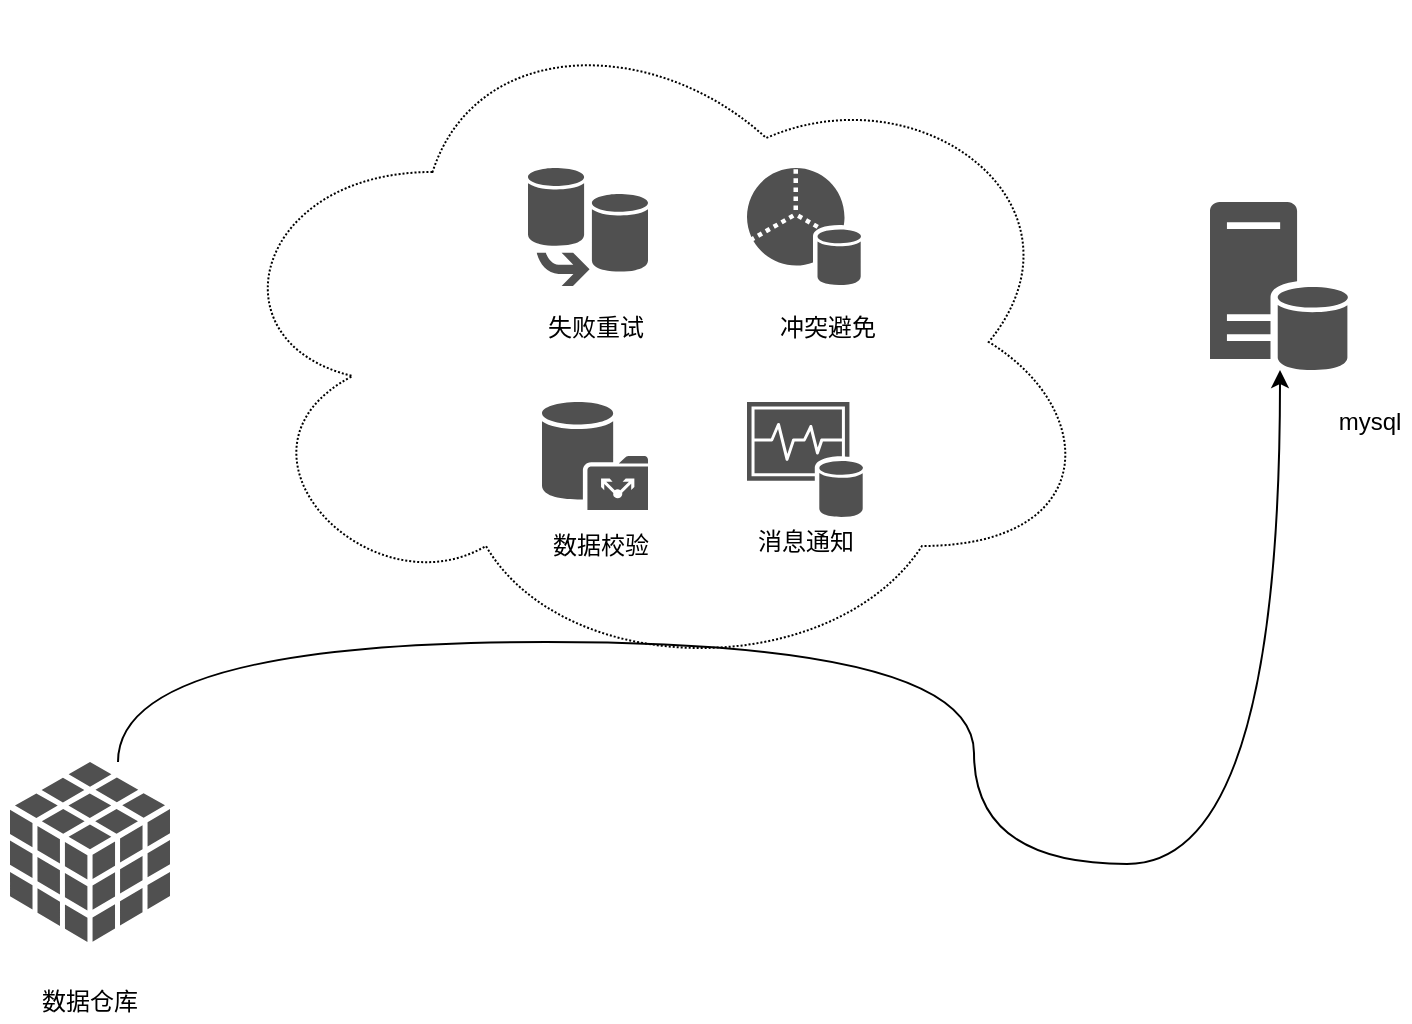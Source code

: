 <mxfile version="13.1.0" type="github">
  <diagram id="hAr6CDP33GyeZNMjy5qR" name="Page-1">
    <mxGraphModel dx="946" dy="1831" grid="1" gridSize="10" guides="1" tooltips="1" connect="1" arrows="1" fold="1" page="1" pageScale="1" pageWidth="827" pageHeight="1169" math="0" shadow="0">
      <root>
        <mxCell id="0" />
        <mxCell id="1" parent="0" />
        <mxCell id="igZO0AMjIh1gHoKqFqB2-17" value="" style="ellipse;shape=cloud;whiteSpace=wrap;html=1;dashed=1;dashPattern=1 1;strokeColor=#000000;strokeWidth=1;fillColor=#ffffff;gradientColor=none;" vertex="1" parent="1">
          <mxGeometry x="190" y="-10" width="445" height="340" as="geometry" />
        </mxCell>
        <mxCell id="igZO0AMjIh1gHoKqFqB2-1" value="" style="pointerEvents=1;shadow=0;dashed=0;html=1;strokeColor=none;fillColor=#505050;labelPosition=center;verticalLabelPosition=bottom;verticalAlign=top;outlineConnect=0;align=center;shape=mxgraph.office.servers.database_server;" vertex="1" parent="1">
          <mxGeometry x="690" y="90" width="70" height="84" as="geometry" />
        </mxCell>
        <mxCell id="igZO0AMjIh1gHoKqFqB2-6" style="edgeStyle=orthogonalEdgeStyle;rounded=0;orthogonalLoop=1;jettySize=auto;html=1;curved=1;" edge="1" parent="1" source="igZO0AMjIh1gHoKqFqB2-2" target="igZO0AMjIh1gHoKqFqB2-1">
          <mxGeometry relative="1" as="geometry">
            <Array as="points">
              <mxPoint x="144" y="310" />
              <mxPoint x="572" y="310" />
              <mxPoint x="572" y="421" />
              <mxPoint x="725" y="421" />
            </Array>
          </mxGeometry>
        </mxCell>
        <mxCell id="igZO0AMjIh1gHoKqFqB2-2" value="" style="shadow=0;dashed=0;html=1;strokeColor=none;fillColor=#505050;labelPosition=center;verticalLabelPosition=bottom;verticalAlign=top;outlineConnect=0;align=center;shape=mxgraph.office.databases.database_cube;" vertex="1" parent="1">
          <mxGeometry x="90" y="370" width="80" height="90" as="geometry" />
        </mxCell>
        <mxCell id="igZO0AMjIh1gHoKqFqB2-3" value="数据仓库" style="text;html=1;strokeColor=none;fillColor=none;align=center;verticalAlign=middle;whiteSpace=wrap;rounded=0;" vertex="1" parent="1">
          <mxGeometry x="85" y="480" width="90" height="20" as="geometry" />
        </mxCell>
        <mxCell id="igZO0AMjIh1gHoKqFqB2-4" value="mysql" style="text;html=1;strokeColor=none;fillColor=none;align=center;verticalAlign=middle;whiteSpace=wrap;rounded=0;" vertex="1" parent="1">
          <mxGeometry x="750" y="190" width="40" height="20" as="geometry" />
        </mxCell>
        <mxCell id="igZO0AMjIh1gHoKqFqB2-8" value="" style="shadow=0;dashed=0;html=1;strokeColor=none;fillColor=#505050;labelPosition=center;verticalLabelPosition=bottom;verticalAlign=top;outlineConnect=0;align=center;shape=mxgraph.office.databases.monitoring_store;" vertex="1" parent="1">
          <mxGeometry x="458.5" y="190" width="58" height="58" as="geometry" />
        </mxCell>
        <mxCell id="igZO0AMjIh1gHoKqFqB2-9" value="" style="shadow=0;dashed=0;html=1;strokeColor=none;fillColor=#505050;labelPosition=center;verticalLabelPosition=bottom;verticalAlign=top;outlineConnect=0;align=center;shape=mxgraph.office.databases.database_public_folder;" vertex="1" parent="1">
          <mxGeometry x="356" y="190" width="53" height="54" as="geometry" />
        </mxCell>
        <mxCell id="igZO0AMjIh1gHoKqFqB2-10" value="数据校验" style="text;html=1;strokeColor=none;fillColor=none;align=center;verticalAlign=middle;whiteSpace=wrap;rounded=0;" vertex="1" parent="1">
          <mxGeometry x="346.5" y="252" width="77" height="20" as="geometry" />
        </mxCell>
        <mxCell id="igZO0AMjIh1gHoKqFqB2-11" value="消息通知" style="text;html=1;strokeColor=none;fillColor=none;align=center;verticalAlign=middle;whiteSpace=wrap;rounded=0;" vertex="1" parent="1">
          <mxGeometry x="442.5" y="250" width="90" height="20" as="geometry" />
        </mxCell>
        <mxCell id="igZO0AMjIh1gHoKqFqB2-18" value="" style="group" vertex="1" connectable="0" parent="1">
          <mxGeometry x="322.5" y="60" width="120" height="110" as="geometry" />
        </mxCell>
        <mxCell id="igZO0AMjIh1gHoKqFqB2-7" value="失败重试" style="text;html=1;strokeColor=none;fillColor=none;align=center;verticalAlign=middle;whiteSpace=wrap;rounded=0;" vertex="1" parent="igZO0AMjIh1gHoKqFqB2-18">
          <mxGeometry y="63" width="120" height="60" as="geometry" />
        </mxCell>
        <mxCell id="igZO0AMjIh1gHoKqFqB2-12" value="" style="shadow=0;dashed=0;html=1;strokeColor=none;fillColor=#505050;labelPosition=center;verticalLabelPosition=bottom;verticalAlign=top;outlineConnect=0;align=center;shape=mxgraph.office.databases.database_mirror;" vertex="1" parent="igZO0AMjIh1gHoKqFqB2-18">
          <mxGeometry x="26.5" y="13" width="60" height="59" as="geometry" />
        </mxCell>
        <mxCell id="igZO0AMjIh1gHoKqFqB2-21" value="" style="group" vertex="1" connectable="0" parent="1">
          <mxGeometry x="498.5" y="110" width="80" height="87" as="geometry" />
        </mxCell>
        <mxCell id="igZO0AMjIh1gHoKqFqB2-22" value="" style="group" vertex="1" connectable="0" parent="igZO0AMjIh1gHoKqFqB2-21">
          <mxGeometry x="-40" y="20" width="80" height="20" as="geometry" />
        </mxCell>
        <mxCell id="igZO0AMjIh1gHoKqFqB2-14" value="冲突避免" style="text;html=1;strokeColor=none;fillColor=none;align=center;verticalAlign=middle;whiteSpace=wrap;rounded=0;" vertex="1" parent="igZO0AMjIh1gHoKqFqB2-22">
          <mxGeometry y="13" width="80" height="20" as="geometry" />
        </mxCell>
        <mxCell id="igZO0AMjIh1gHoKqFqB2-13" value="" style="shadow=0;dashed=0;html=1;strokeColor=none;fillColor=#505050;labelPosition=center;verticalLabelPosition=bottom;verticalAlign=top;outlineConnect=0;align=center;shape=mxgraph.office.databases.database_partition_3;" vertex="1" parent="1">
          <mxGeometry x="458.5" y="73" width="57" height="59" as="geometry" />
        </mxCell>
      </root>
    </mxGraphModel>
  </diagram>
</mxfile>
